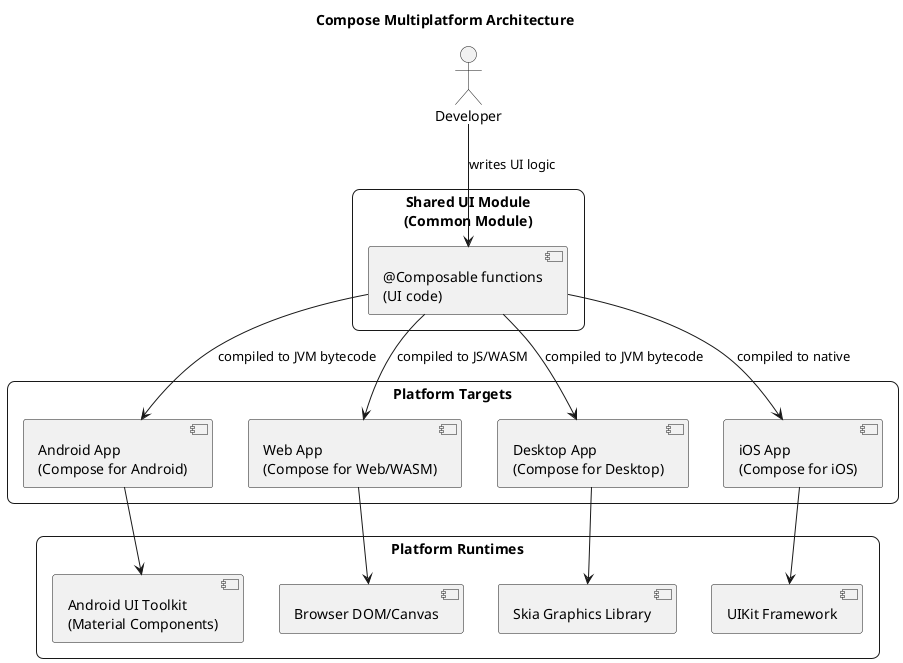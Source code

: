 @startuml Compose_Multiplatform
skinparam rectangle {
  Shadowing false
  roundCorner 15
}

title Compose Multiplatform Architecture

actor Developer as Dev

rectangle "Shared UI Module\n(Common Module)" as Shared {
  [@Composable functions\n(UI code)] as SharedUI
}

Dev --> SharedUI : writes UI logic

rectangle "Platform Targets" {
  [Android App\n(Compose for Android)] as Android
  [Web App\n(Compose for Web/WASM)] as Web
  [Desktop App\n(Compose for Desktop)] as Desktop
  [iOS App\n(Compose for iOS)]       as iOS
}

SharedUI --> Android : compiled to JVM bytecode
SharedUI --> Web     : compiled to JS/WASM
SharedUI --> Desktop : compiled to JVM bytecode
SharedUI --> iOS     : compiled to native

rectangle "Platform Runtimes" {
  [Android UI Toolkit\n(Material Components)] as AUI
  [Browser DOM/Canvas]                   as WDOM
  [Skia Graphics Library]                as SGL
  [UIKit Framework]                      as UIKIT
}

Android --> AUI
Web     --> WDOM
Desktop --> SGL
iOS     --> UIKIT

@enduml
